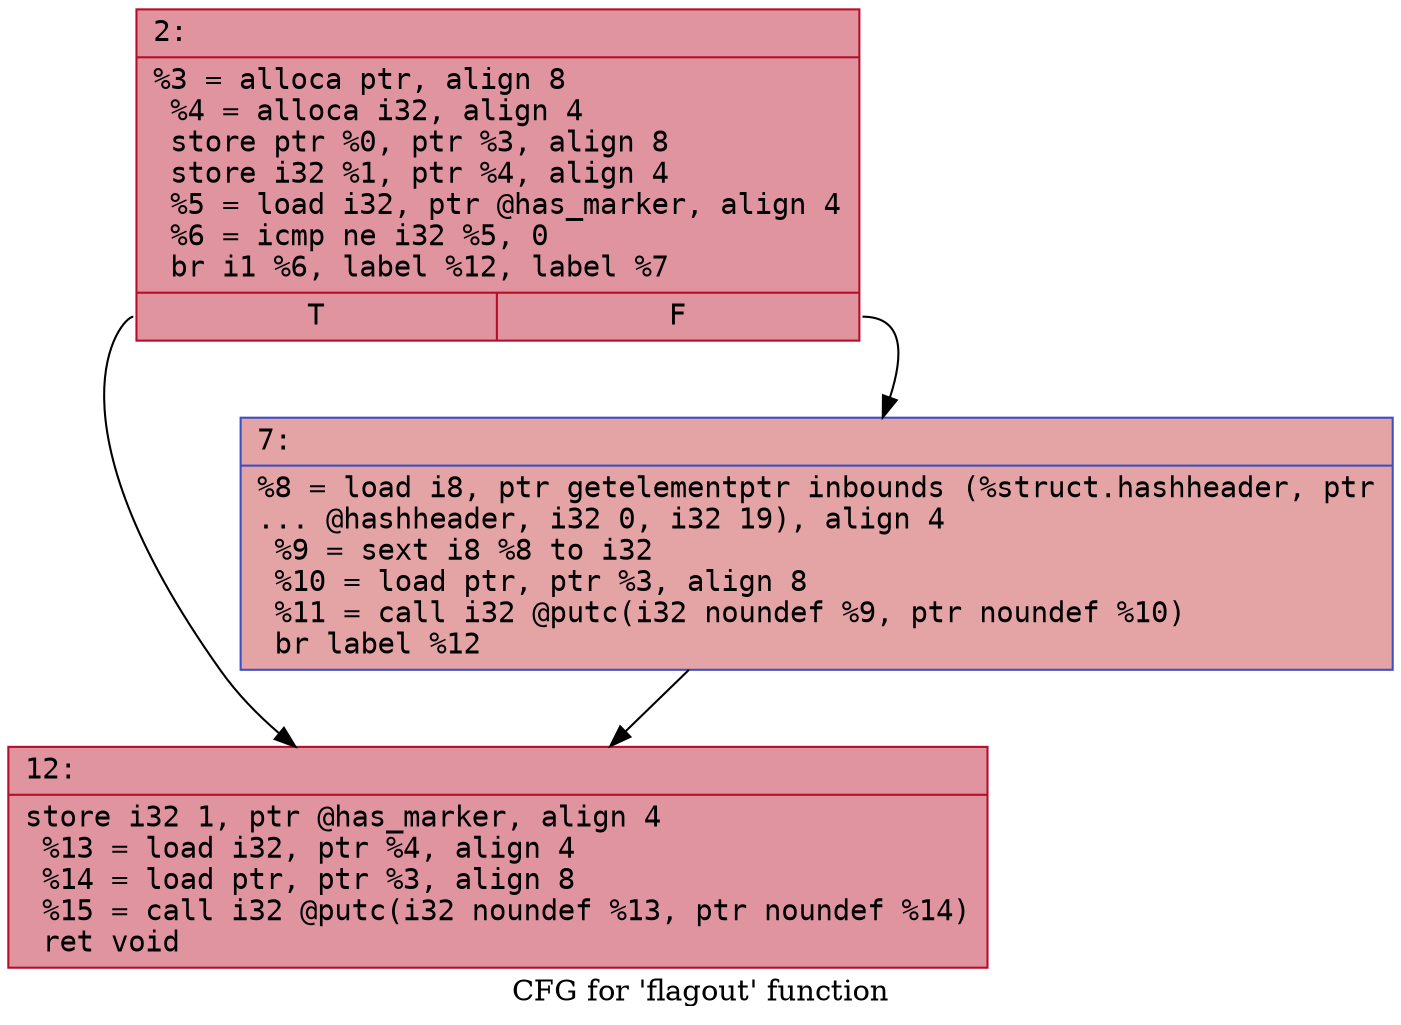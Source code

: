 digraph "CFG for 'flagout' function" {
	label="CFG for 'flagout' function";

	Node0x6000000cc730 [shape=record,color="#b70d28ff", style=filled, fillcolor="#b70d2870" fontname="Courier",label="{2:\l|  %3 = alloca ptr, align 8\l  %4 = alloca i32, align 4\l  store ptr %0, ptr %3, align 8\l  store i32 %1, ptr %4, align 4\l  %5 = load i32, ptr @has_marker, align 4\l  %6 = icmp ne i32 %5, 0\l  br i1 %6, label %12, label %7\l|{<s0>T|<s1>F}}"];
	Node0x6000000cc730:s0 -> Node0x6000000cc7d0[tooltip="2 -> 12\nProbability 62.50%" ];
	Node0x6000000cc730:s1 -> Node0x6000000cc780[tooltip="2 -> 7\nProbability 37.50%" ];
	Node0x6000000cc780 [shape=record,color="#3d50c3ff", style=filled, fillcolor="#c32e3170" fontname="Courier",label="{7:\l|  %8 = load i8, ptr getelementptr inbounds (%struct.hashheader, ptr\l... @hashheader, i32 0, i32 19), align 4\l  %9 = sext i8 %8 to i32\l  %10 = load ptr, ptr %3, align 8\l  %11 = call i32 @putc(i32 noundef %9, ptr noundef %10)\l  br label %12\l}"];
	Node0x6000000cc780 -> Node0x6000000cc7d0[tooltip="7 -> 12\nProbability 100.00%" ];
	Node0x6000000cc7d0 [shape=record,color="#b70d28ff", style=filled, fillcolor="#b70d2870" fontname="Courier",label="{12:\l|  store i32 1, ptr @has_marker, align 4\l  %13 = load i32, ptr %4, align 4\l  %14 = load ptr, ptr %3, align 8\l  %15 = call i32 @putc(i32 noundef %13, ptr noundef %14)\l  ret void\l}"];
}
